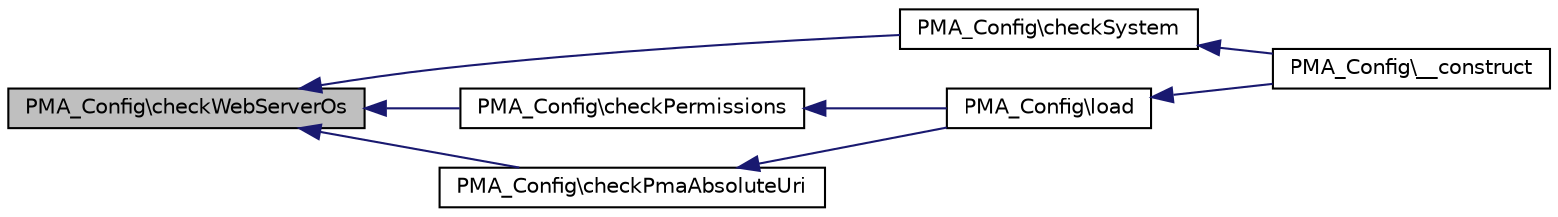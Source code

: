 digraph G
{
  edge [fontname="Helvetica",fontsize="10",labelfontname="Helvetica",labelfontsize="10"];
  node [fontname="Helvetica",fontsize="10",shape=record];
  rankdir="LR";
  Node1 [label="PMA_Config\\checkWebServerOs",height=0.2,width=0.4,color="black", fillcolor="grey75", style="filled" fontcolor="black"];
  Node1 -> Node2 [dir="back",color="midnightblue",fontsize="10",style="solid",fontname="Helvetica"];
  Node2 [label="PMA_Config\\checkSystem",height=0.2,width=0.4,color="black", fillcolor="white", style="filled",URL="$classPMA__Config.html#a0993d16e11dfbaa59babd9dccdf44f32",tooltip="sets system and application settings"];
  Node2 -> Node3 [dir="back",color="midnightblue",fontsize="10",style="solid",fontname="Helvetica"];
  Node3 [label="PMA_Config\\__construct",height=0.2,width=0.4,color="black", fillcolor="white", style="filled",URL="$classPMA__Config.html#a9237899ec13646870eb8cc8c813e8841",tooltip="constructor"];
  Node1 -> Node4 [dir="back",color="midnightblue",fontsize="10",style="solid",fontname="Helvetica"];
  Node4 [label="PMA_Config\\checkPermissions",height=0.2,width=0.4,color="black", fillcolor="white", style="filled",URL="$classPMA__Config.html#af70c68d26d2c57686a57159795282abf",tooltip="verifies the permissions on config file (if asked by configuration) (must be called after config..."];
  Node4 -> Node5 [dir="back",color="midnightblue",fontsize="10",style="solid",fontname="Helvetica"];
  Node5 [label="PMA_Config\\load",height=0.2,width=0.4,color="black", fillcolor="white", style="filled",URL="$classPMA__Config.html#aa096afab47dd6c435cb5f5de6a19275a",tooltip="loads configuration from $source, usally the config file should be called on object creation..."];
  Node5 -> Node3 [dir="back",color="midnightblue",fontsize="10",style="solid",fontname="Helvetica"];
  Node1 -> Node6 [dir="back",color="midnightblue",fontsize="10",style="solid",fontname="Helvetica"];
  Node6 [label="PMA_Config\\checkPmaAbsoluteUri",height=0.2,width=0.4,color="black", fillcolor="white", style="filled",URL="$classPMA__Config.html#aa908e14165d59bcac4855f64e276012e",tooltip="$cfg[&#39;PmaAbsoluteUri&#39;] is a required directive else cookies won&#39;t be set properly and..."];
  Node6 -> Node5 [dir="back",color="midnightblue",fontsize="10",style="solid",fontname="Helvetica"];
}
